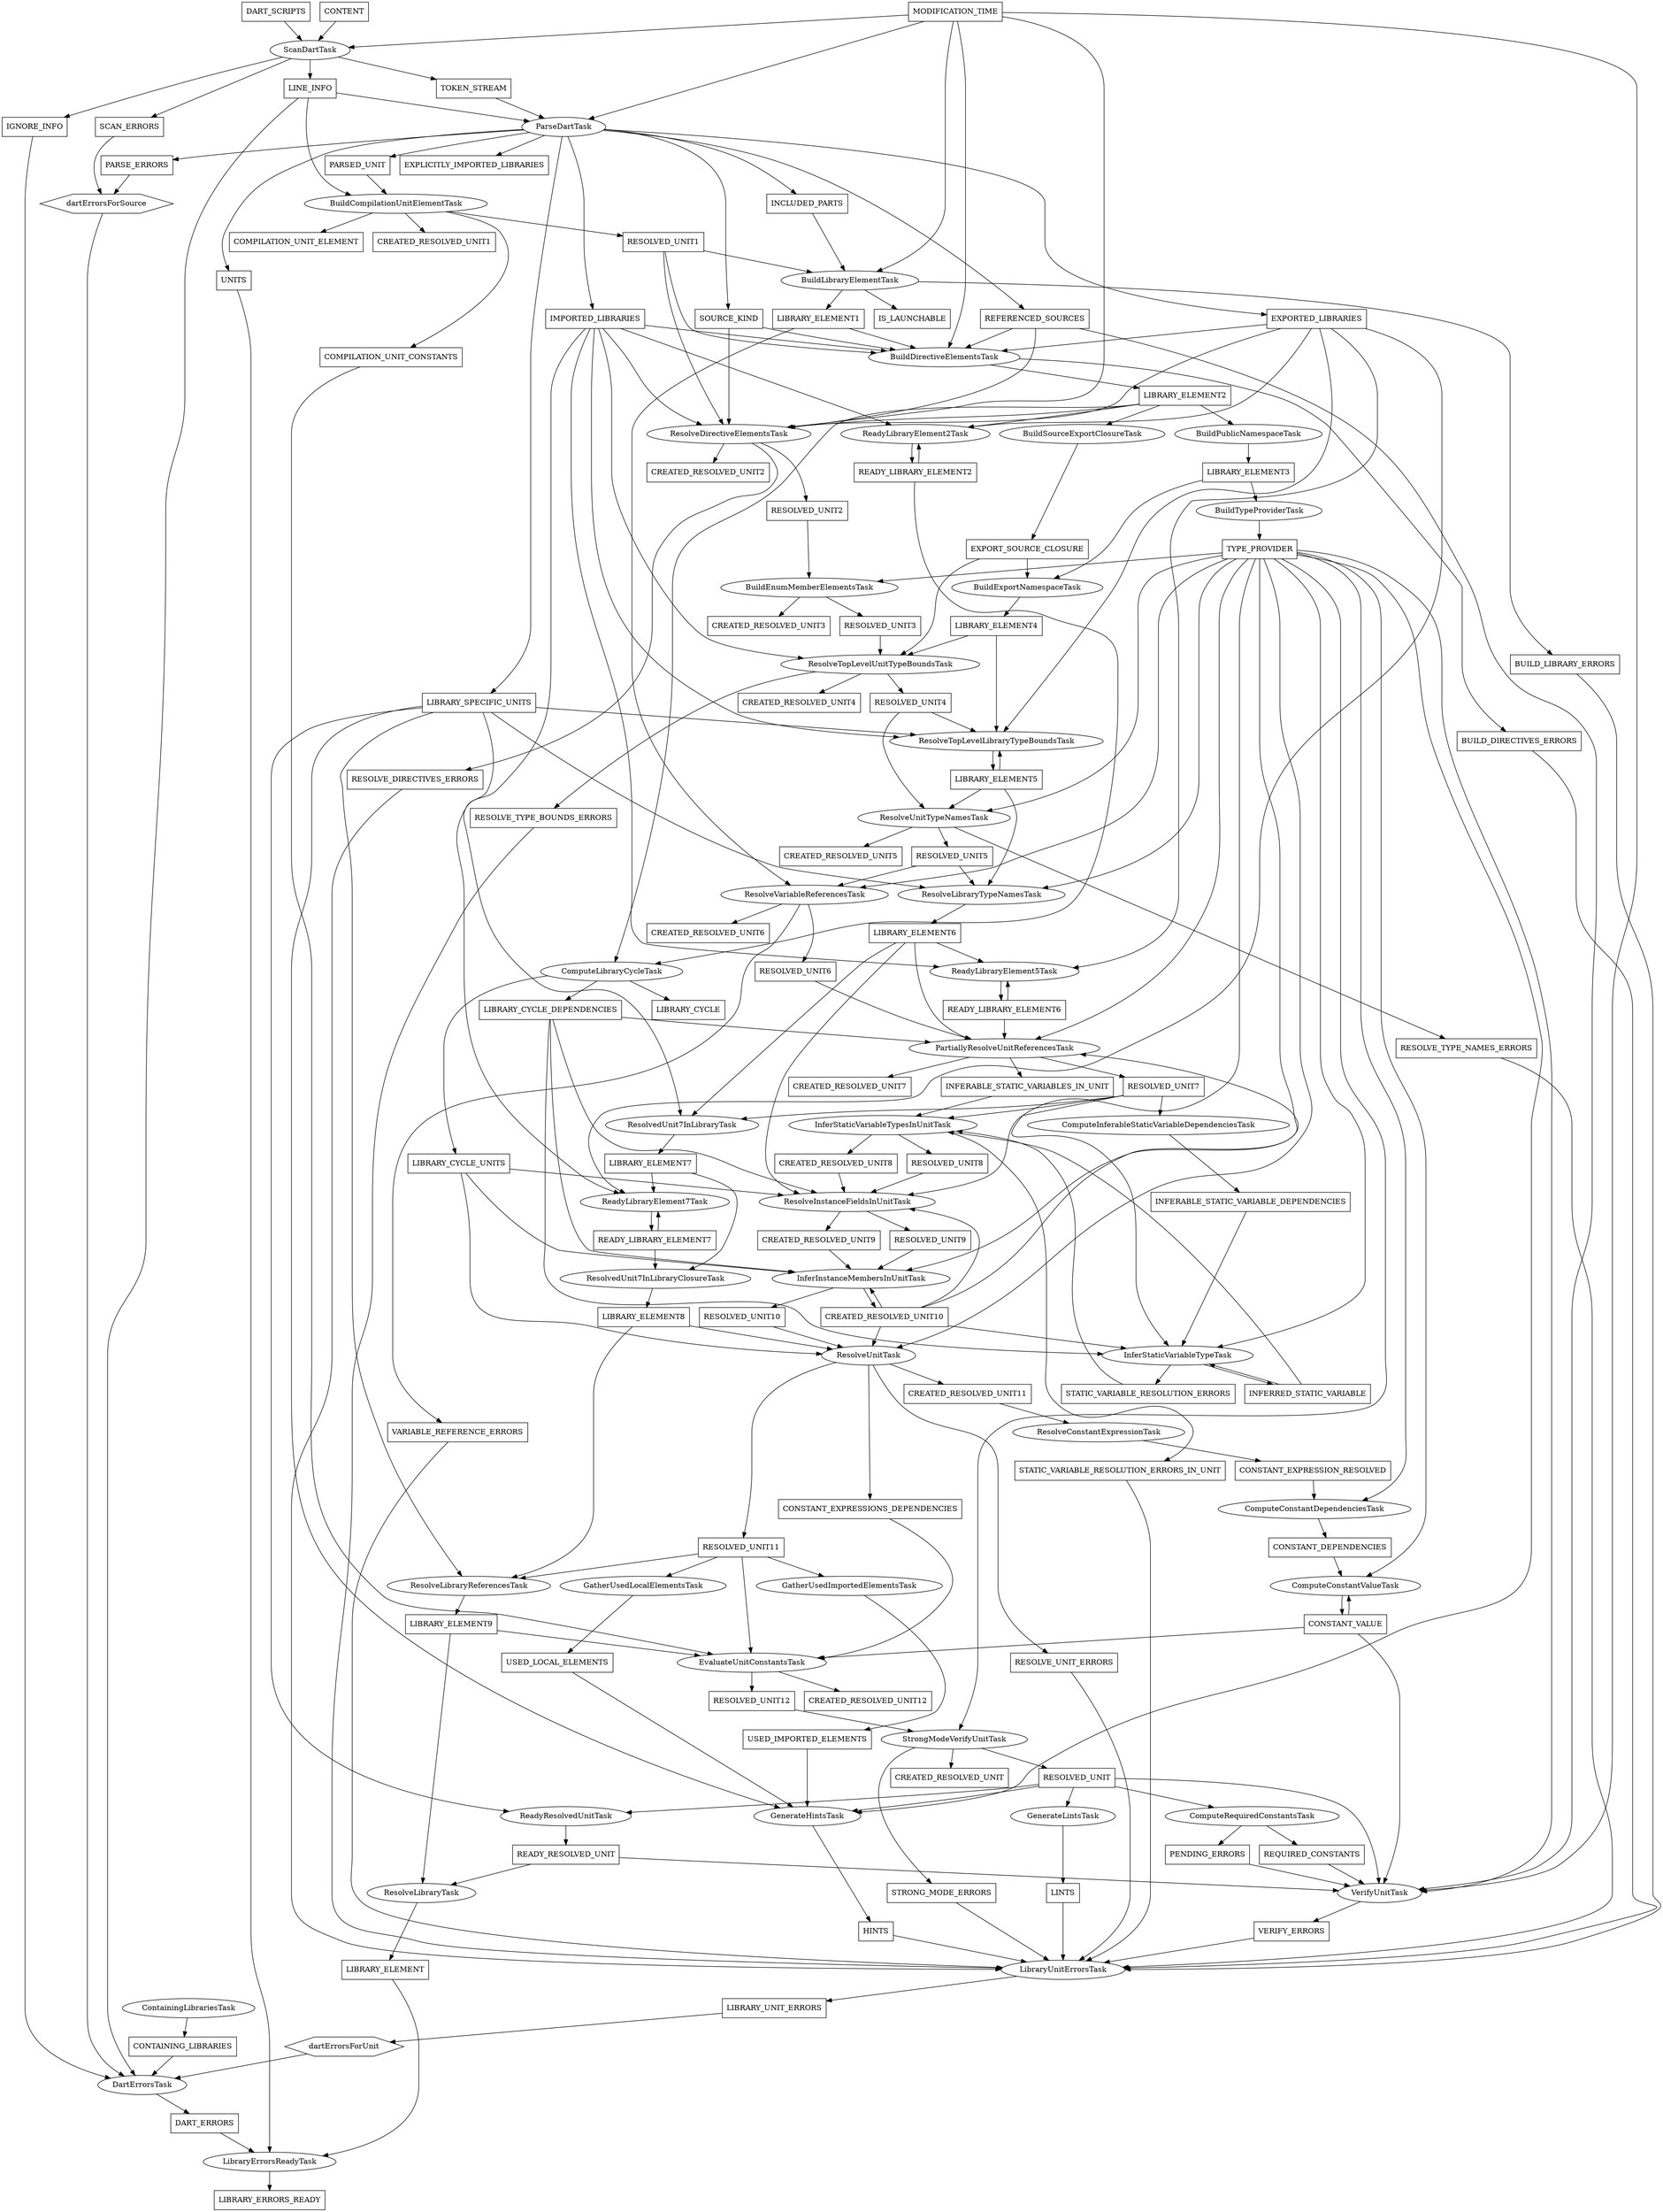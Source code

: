 // Copyright (c) 2015, the Dart project authors.  Please see the AUTHORS file
// for details. All rights reserved. Use of this source code is governed by a
// BSD-style license that can be found in the LICENSE file.
//
// This file has been automatically generated.  Please do not edit it manually.
// To regenerate the file, use the script
// "pkg/analyzer/tool/task_dependency_graph/generate.dart".
//
// To render this graph using Graphviz (www.graphviz.org) use the command:
// "dot tasks.dot -Tpdf -O".
digraph G {
  BUILD_DIRECTIVES_ERRORS -> LibraryUnitErrorsTask
  BUILD_DIRECTIVES_ERRORS [shape=box]
  BUILD_LIBRARY_ERRORS -> LibraryUnitErrorsTask
  BUILD_LIBRARY_ERRORS [shape=box]
  BuildCompilationUnitElementTask -> COMPILATION_UNIT_CONSTANTS
  BuildCompilationUnitElementTask -> COMPILATION_UNIT_ELEMENT
  BuildCompilationUnitElementTask -> CREATED_RESOLVED_UNIT1
  BuildCompilationUnitElementTask -> RESOLVED_UNIT1
  BuildDirectiveElementsTask -> BUILD_DIRECTIVES_ERRORS
  BuildDirectiveElementsTask -> LIBRARY_ELEMENT2
  BuildEnumMemberElementsTask -> CREATED_RESOLVED_UNIT3
  BuildEnumMemberElementsTask -> RESOLVED_UNIT3
  BuildExportNamespaceTask -> LIBRARY_ELEMENT4
  BuildLibraryElementTask -> BUILD_LIBRARY_ERRORS
  BuildLibraryElementTask -> IS_LAUNCHABLE
  BuildLibraryElementTask -> LIBRARY_ELEMENT1
  BuildPublicNamespaceTask -> LIBRARY_ELEMENT3
  BuildSourceExportClosureTask -> EXPORT_SOURCE_CLOSURE
  BuildTypeProviderTask -> TYPE_PROVIDER
  COMPILATION_UNIT_CONSTANTS -> EvaluateUnitConstantsTask
  COMPILATION_UNIT_CONSTANTS [shape=box]
  COMPILATION_UNIT_ELEMENT [shape=box]
  CONSTANT_DEPENDENCIES -> ComputeConstantValueTask
  CONSTANT_DEPENDENCIES [shape=box]
  CONSTANT_EXPRESSIONS_DEPENDENCIES -> EvaluateUnitConstantsTask
  CONSTANT_EXPRESSIONS_DEPENDENCIES [shape=box]
  CONSTANT_EXPRESSION_RESOLVED -> ComputeConstantDependenciesTask
  CONSTANT_EXPRESSION_RESOLVED [shape=box]
  CONSTANT_VALUE -> ComputeConstantValueTask
  CONSTANT_VALUE -> EvaluateUnitConstantsTask
  CONSTANT_VALUE -> VerifyUnitTask
  CONSTANT_VALUE [shape=box]
  CONTAINING_LIBRARIES -> DartErrorsTask
  CONTAINING_LIBRARIES [shape=box]
  CONTENT -> ScanDartTask
  CONTENT [shape=box]
  CREATED_RESOLVED_UNIT [shape=box]
  CREATED_RESOLVED_UNIT1 [shape=box]
  CREATED_RESOLVED_UNIT10 -> InferInstanceMembersInUnitTask
  CREATED_RESOLVED_UNIT10 -> InferStaticVariableTypeTask
  CREATED_RESOLVED_UNIT10 -> PartiallyResolveUnitReferencesTask
  CREATED_RESOLVED_UNIT10 -> ResolveInstanceFieldsInUnitTask
  CREATED_RESOLVED_UNIT10 -> ResolveUnitTask
  CREATED_RESOLVED_UNIT10 [shape=box]
  CREATED_RESOLVED_UNIT11 -> ResolveConstantExpressionTask
  CREATED_RESOLVED_UNIT11 [shape=box]
  CREATED_RESOLVED_UNIT12 [shape=box]
  CREATED_RESOLVED_UNIT2 [shape=box]
  CREATED_RESOLVED_UNIT3 [shape=box]
  CREATED_RESOLVED_UNIT4 [shape=box]
  CREATED_RESOLVED_UNIT5 [shape=box]
  CREATED_RESOLVED_UNIT6 [shape=box]
  CREATED_RESOLVED_UNIT7 [shape=box]
  CREATED_RESOLVED_UNIT8 -> ResolveInstanceFieldsInUnitTask
  CREATED_RESOLVED_UNIT8 [shape=box]
  CREATED_RESOLVED_UNIT9 -> InferInstanceMembersInUnitTask
  CREATED_RESOLVED_UNIT9 [shape=box]
  ComputeConstantDependenciesTask -> CONSTANT_DEPENDENCIES
  ComputeConstantValueTask -> CONSTANT_VALUE
  ComputeInferableStaticVariableDependenciesTask -> INFERABLE_STATIC_VARIABLE_DEPENDENCIES
  ComputeLibraryCycleTask -> LIBRARY_CYCLE
  ComputeLibraryCycleTask -> LIBRARY_CYCLE_DEPENDENCIES
  ComputeLibraryCycleTask -> LIBRARY_CYCLE_UNITS
  ComputeRequiredConstantsTask -> PENDING_ERRORS
  ComputeRequiredConstantsTask -> REQUIRED_CONSTANTS
  ContainingLibrariesTask -> CONTAINING_LIBRARIES
  DART_ERRORS -> LibraryErrorsReadyTask
  DART_ERRORS [shape=box]
  DART_SCRIPTS -> ScanDartTask
  DART_SCRIPTS [shape=box]
  DartErrorsTask -> DART_ERRORS
  EXPLICITLY_IMPORTED_LIBRARIES [shape=box]
  EXPORTED_LIBRARIES -> BuildDirectiveElementsTask
  EXPORTED_LIBRARIES -> ReadyLibraryElement2Task
  EXPORTED_LIBRARIES -> ReadyLibraryElement5Task
  EXPORTED_LIBRARIES -> ReadyLibraryElement7Task
  EXPORTED_LIBRARIES -> ResolveDirectiveElementsTask
  EXPORTED_LIBRARIES -> ResolveTopLevelLibraryTypeBoundsTask
  EXPORTED_LIBRARIES [shape=box]
  EXPORT_SOURCE_CLOSURE -> BuildExportNamespaceTask
  EXPORT_SOURCE_CLOSURE -> ResolveTopLevelUnitTypeBoundsTask
  EXPORT_SOURCE_CLOSURE [shape=box]
  EvaluateUnitConstantsTask -> CREATED_RESOLVED_UNIT12
  EvaluateUnitConstantsTask -> RESOLVED_UNIT12
  GatherUsedImportedElementsTask -> USED_IMPORTED_ELEMENTS
  GatherUsedLocalElementsTask -> USED_LOCAL_ELEMENTS
  GenerateHintsTask -> HINTS
  GenerateLintsTask -> LINTS
  HINTS -> LibraryUnitErrorsTask
  HINTS [shape=box]
  IGNORE_INFO -> DartErrorsTask
  IGNORE_INFO [shape=box]
  IMPORTED_LIBRARIES -> BuildDirectiveElementsTask
  IMPORTED_LIBRARIES -> ReadyLibraryElement2Task
  IMPORTED_LIBRARIES -> ReadyLibraryElement5Task
  IMPORTED_LIBRARIES -> ReadyLibraryElement7Task
  IMPORTED_LIBRARIES -> ResolveDirectiveElementsTask
  IMPORTED_LIBRARIES -> ResolveTopLevelLibraryTypeBoundsTask
  IMPORTED_LIBRARIES -> ResolveTopLevelUnitTypeBoundsTask
  IMPORTED_LIBRARIES [shape=box]
  INCLUDED_PARTS -> BuildLibraryElementTask
  INCLUDED_PARTS [shape=box]
  INFERABLE_STATIC_VARIABLES_IN_UNIT -> InferStaticVariableTypesInUnitTask
  INFERABLE_STATIC_VARIABLES_IN_UNIT [shape=box]
  INFERABLE_STATIC_VARIABLE_DEPENDENCIES -> InferStaticVariableTypeTask
  INFERABLE_STATIC_VARIABLE_DEPENDENCIES [shape=box]
  INFERRED_STATIC_VARIABLE -> InferStaticVariableTypeTask
  INFERRED_STATIC_VARIABLE -> InferStaticVariableTypesInUnitTask
  INFERRED_STATIC_VARIABLE [shape=box]
  IS_LAUNCHABLE [shape=box]
  InferInstanceMembersInUnitTask -> CREATED_RESOLVED_UNIT10
  InferInstanceMembersInUnitTask -> RESOLVED_UNIT10
  InferStaticVariableTypeTask -> INFERRED_STATIC_VARIABLE
  InferStaticVariableTypeTask -> STATIC_VARIABLE_RESOLUTION_ERRORS
  InferStaticVariableTypesInUnitTask -> CREATED_RESOLVED_UNIT8
  InferStaticVariableTypesInUnitTask -> RESOLVED_UNIT8
  InferStaticVariableTypesInUnitTask -> STATIC_VARIABLE_RESOLUTION_ERRORS_IN_UNIT
  LIBRARY_CYCLE [shape=box]
  LIBRARY_CYCLE_DEPENDENCIES -> InferInstanceMembersInUnitTask
  LIBRARY_CYCLE_DEPENDENCIES -> InferStaticVariableTypeTask
  LIBRARY_CYCLE_DEPENDENCIES -> PartiallyResolveUnitReferencesTask
  LIBRARY_CYCLE_DEPENDENCIES -> ResolveInstanceFieldsInUnitTask
  LIBRARY_CYCLE_DEPENDENCIES [shape=box]
  LIBRARY_CYCLE_UNITS -> InferInstanceMembersInUnitTask
  LIBRARY_CYCLE_UNITS -> ResolveInstanceFieldsInUnitTask
  LIBRARY_CYCLE_UNITS -> ResolveUnitTask
  LIBRARY_CYCLE_UNITS [shape=box]
  LIBRARY_ELEMENT -> LibraryErrorsReadyTask
  LIBRARY_ELEMENT [shape=box]
  LIBRARY_ELEMENT1 -> BuildDirectiveElementsTask
  LIBRARY_ELEMENT1 -> ResolveVariableReferencesTask
  LIBRARY_ELEMENT1 [shape=box]
  LIBRARY_ELEMENT2 -> BuildPublicNamespaceTask
  LIBRARY_ELEMENT2 -> BuildSourceExportClosureTask
  LIBRARY_ELEMENT2 -> ComputeLibraryCycleTask
  LIBRARY_ELEMENT2 -> ReadyLibraryElement2Task
  LIBRARY_ELEMENT2 -> ResolveDirectiveElementsTask
  LIBRARY_ELEMENT2 [shape=box]
  LIBRARY_ELEMENT3 -> BuildExportNamespaceTask
  LIBRARY_ELEMENT3 -> BuildTypeProviderTask
  LIBRARY_ELEMENT3 [shape=box]
  LIBRARY_ELEMENT4 -> ResolveTopLevelLibraryTypeBoundsTask
  LIBRARY_ELEMENT4 -> ResolveTopLevelUnitTypeBoundsTask
  LIBRARY_ELEMENT4 [shape=box]
  LIBRARY_ELEMENT5 -> ResolveLibraryTypeNamesTask
  LIBRARY_ELEMENT5 -> ResolveTopLevelLibraryTypeBoundsTask
  LIBRARY_ELEMENT5 -> ResolveUnitTypeNamesTask
  LIBRARY_ELEMENT5 [shape=box]
  LIBRARY_ELEMENT6 -> PartiallyResolveUnitReferencesTask
  LIBRARY_ELEMENT6 -> ReadyLibraryElement5Task
  LIBRARY_ELEMENT6 -> ResolveInstanceFieldsInUnitTask
  LIBRARY_ELEMENT6 -> ResolvedUnit7InLibraryTask
  LIBRARY_ELEMENT6 [shape=box]
  LIBRARY_ELEMENT7 -> ReadyLibraryElement7Task
  LIBRARY_ELEMENT7 -> ResolvedUnit7InLibraryClosureTask
  LIBRARY_ELEMENT7 [shape=box]
  LIBRARY_ELEMENT8 -> ResolveLibraryReferencesTask
  LIBRARY_ELEMENT8 -> ResolveUnitTask
  LIBRARY_ELEMENT8 [shape=box]
  LIBRARY_ELEMENT9 -> EvaluateUnitConstantsTask
  LIBRARY_ELEMENT9 -> ResolveLibraryTask
  LIBRARY_ELEMENT9 [shape=box]
  LIBRARY_ERRORS_READY [shape=box]
  LIBRARY_SPECIFIC_UNITS -> GenerateHintsTask
  LIBRARY_SPECIFIC_UNITS -> ReadyResolvedUnitTask
  LIBRARY_SPECIFIC_UNITS -> ResolveLibraryReferencesTask
  LIBRARY_SPECIFIC_UNITS -> ResolveLibraryTypeNamesTask
  LIBRARY_SPECIFIC_UNITS -> ResolveTopLevelLibraryTypeBoundsTask
  LIBRARY_SPECIFIC_UNITS -> ResolvedUnit7InLibraryTask
  LIBRARY_SPECIFIC_UNITS [shape=box]
  LIBRARY_UNIT_ERRORS -> dartErrorsForUnit
  LIBRARY_UNIT_ERRORS [shape=box]
  LINE_INFO -> BuildCompilationUnitElementTask
  LINE_INFO -> DartErrorsTask
  LINE_INFO -> ParseDartTask
  LINE_INFO [shape=box]
  LINTS -> LibraryUnitErrorsTask
  LINTS [shape=box]
  LibraryErrorsReadyTask -> LIBRARY_ERRORS_READY
  LibraryUnitErrorsTask -> LIBRARY_UNIT_ERRORS
  MODIFICATION_TIME -> BuildDirectiveElementsTask
  MODIFICATION_TIME -> BuildLibraryElementTask
  MODIFICATION_TIME -> ParseDartTask
  MODIFICATION_TIME -> ResolveDirectiveElementsTask
  MODIFICATION_TIME -> ScanDartTask
  MODIFICATION_TIME -> VerifyUnitTask
  MODIFICATION_TIME [shape=box]
  PARSED_UNIT -> BuildCompilationUnitElementTask
  PARSED_UNIT [shape=box]
  PARSE_ERRORS -> dartErrorsForSource
  PARSE_ERRORS [shape=box]
  PENDING_ERRORS -> VerifyUnitTask
  PENDING_ERRORS [shape=box]
  ParseDartTask -> EXPLICITLY_IMPORTED_LIBRARIES
  ParseDartTask -> EXPORTED_LIBRARIES
  ParseDartTask -> IMPORTED_LIBRARIES
  ParseDartTask -> INCLUDED_PARTS
  ParseDartTask -> LIBRARY_SPECIFIC_UNITS
  ParseDartTask -> PARSED_UNIT
  ParseDartTask -> PARSE_ERRORS
  ParseDartTask -> REFERENCED_SOURCES
  ParseDartTask -> SOURCE_KIND
  ParseDartTask -> UNITS
  PartiallyResolveUnitReferencesTask -> CREATED_RESOLVED_UNIT7
  PartiallyResolveUnitReferencesTask -> INFERABLE_STATIC_VARIABLES_IN_UNIT
  PartiallyResolveUnitReferencesTask -> RESOLVED_UNIT7
  READY_LIBRARY_ELEMENT2 -> ComputeLibraryCycleTask
  READY_LIBRARY_ELEMENT2 -> ReadyLibraryElement2Task
  READY_LIBRARY_ELEMENT2 [shape=box]
  READY_LIBRARY_ELEMENT6 -> PartiallyResolveUnitReferencesTask
  READY_LIBRARY_ELEMENT6 -> ReadyLibraryElement5Task
  READY_LIBRARY_ELEMENT6 [shape=box]
  READY_LIBRARY_ELEMENT7 -> ReadyLibraryElement7Task
  READY_LIBRARY_ELEMENT7 -> ResolvedUnit7InLibraryClosureTask
  READY_LIBRARY_ELEMENT7 [shape=box]
  READY_RESOLVED_UNIT -> ResolveLibraryTask
  READY_RESOLVED_UNIT -> VerifyUnitTask
  READY_RESOLVED_UNIT [shape=box]
  REFERENCED_SOURCES -> BuildDirectiveElementsTask
  REFERENCED_SOURCES -> ResolveDirectiveElementsTask
  REFERENCED_SOURCES -> VerifyUnitTask
  REFERENCED_SOURCES [shape=box]
  REQUIRED_CONSTANTS -> VerifyUnitTask
  REQUIRED_CONSTANTS [shape=box]
  RESOLVED_UNIT -> ComputeRequiredConstantsTask
  RESOLVED_UNIT -> GenerateHintsTask
  RESOLVED_UNIT -> GenerateLintsTask
  RESOLVED_UNIT -> ReadyResolvedUnitTask
  RESOLVED_UNIT -> VerifyUnitTask
  RESOLVED_UNIT [shape=box]
  RESOLVED_UNIT1 -> BuildDirectiveElementsTask
  RESOLVED_UNIT1 -> BuildLibraryElementTask
  RESOLVED_UNIT1 -> ResolveDirectiveElementsTask
  RESOLVED_UNIT1 [shape=box]
  RESOLVED_UNIT10 -> ResolveUnitTask
  RESOLVED_UNIT10 [shape=box]
  RESOLVED_UNIT11 -> EvaluateUnitConstantsTask
  RESOLVED_UNIT11 -> GatherUsedImportedElementsTask
  RESOLVED_UNIT11 -> GatherUsedLocalElementsTask
  RESOLVED_UNIT11 -> ResolveLibraryReferencesTask
  RESOLVED_UNIT11 [shape=box]
  RESOLVED_UNIT12 -> StrongModeVerifyUnitTask
  RESOLVED_UNIT12 [shape=box]
  RESOLVED_UNIT2 -> BuildEnumMemberElementsTask
  RESOLVED_UNIT2 [shape=box]
  RESOLVED_UNIT3 -> ResolveTopLevelUnitTypeBoundsTask
  RESOLVED_UNIT3 [shape=box]
  RESOLVED_UNIT4 -> ResolveTopLevelLibraryTypeBoundsTask
  RESOLVED_UNIT4 -> ResolveUnitTypeNamesTask
  RESOLVED_UNIT4 [shape=box]
  RESOLVED_UNIT5 -> ResolveLibraryTypeNamesTask
  RESOLVED_UNIT5 -> ResolveVariableReferencesTask
  RESOLVED_UNIT5 [shape=box]
  RESOLVED_UNIT6 -> PartiallyResolveUnitReferencesTask
  RESOLVED_UNIT6 [shape=box]
  RESOLVED_UNIT7 -> ComputeInferableStaticVariableDependenciesTask
  RESOLVED_UNIT7 -> InferStaticVariableTypeTask
  RESOLVED_UNIT7 -> InferStaticVariableTypesInUnitTask
  RESOLVED_UNIT7 -> ResolvedUnit7InLibraryTask
  RESOLVED_UNIT7 [shape=box]
  RESOLVED_UNIT8 -> ResolveInstanceFieldsInUnitTask
  RESOLVED_UNIT8 [shape=box]
  RESOLVED_UNIT9 -> InferInstanceMembersInUnitTask
  RESOLVED_UNIT9 [shape=box]
  RESOLVE_DIRECTIVES_ERRORS -> LibraryUnitErrorsTask
  RESOLVE_DIRECTIVES_ERRORS [shape=box]
  RESOLVE_TYPE_BOUNDS_ERRORS -> LibraryUnitErrorsTask
  RESOLVE_TYPE_BOUNDS_ERRORS [shape=box]
  RESOLVE_TYPE_NAMES_ERRORS -> LibraryUnitErrorsTask
  RESOLVE_TYPE_NAMES_ERRORS [shape=box]
  RESOLVE_UNIT_ERRORS -> LibraryUnitErrorsTask
  RESOLVE_UNIT_ERRORS [shape=box]
  ReadyLibraryElement2Task -> READY_LIBRARY_ELEMENT2
  ReadyLibraryElement5Task -> READY_LIBRARY_ELEMENT6
  ReadyLibraryElement7Task -> READY_LIBRARY_ELEMENT7
  ReadyResolvedUnitTask -> READY_RESOLVED_UNIT
  ResolveConstantExpressionTask -> CONSTANT_EXPRESSION_RESOLVED
  ResolveDirectiveElementsTask -> CREATED_RESOLVED_UNIT2
  ResolveDirectiveElementsTask -> RESOLVED_UNIT2
  ResolveDirectiveElementsTask -> RESOLVE_DIRECTIVES_ERRORS
  ResolveInstanceFieldsInUnitTask -> CREATED_RESOLVED_UNIT9
  ResolveInstanceFieldsInUnitTask -> RESOLVED_UNIT9
  ResolveLibraryReferencesTask -> LIBRARY_ELEMENT9
  ResolveLibraryTask -> LIBRARY_ELEMENT
  ResolveLibraryTypeNamesTask -> LIBRARY_ELEMENT6
  ResolveTopLevelLibraryTypeBoundsTask -> LIBRARY_ELEMENT5
  ResolveTopLevelUnitTypeBoundsTask -> CREATED_RESOLVED_UNIT4
  ResolveTopLevelUnitTypeBoundsTask -> RESOLVED_UNIT4
  ResolveTopLevelUnitTypeBoundsTask -> RESOLVE_TYPE_BOUNDS_ERRORS
  ResolveUnitTask -> CONSTANT_EXPRESSIONS_DEPENDENCIES
  ResolveUnitTask -> CREATED_RESOLVED_UNIT11
  ResolveUnitTask -> RESOLVED_UNIT11
  ResolveUnitTask -> RESOLVE_UNIT_ERRORS
  ResolveUnitTypeNamesTask -> CREATED_RESOLVED_UNIT5
  ResolveUnitTypeNamesTask -> RESOLVED_UNIT5
  ResolveUnitTypeNamesTask -> RESOLVE_TYPE_NAMES_ERRORS
  ResolveVariableReferencesTask -> CREATED_RESOLVED_UNIT6
  ResolveVariableReferencesTask -> RESOLVED_UNIT6
  ResolveVariableReferencesTask -> VARIABLE_REFERENCE_ERRORS
  ResolvedUnit7InLibraryClosureTask -> LIBRARY_ELEMENT8
  ResolvedUnit7InLibraryTask -> LIBRARY_ELEMENT7
  SCAN_ERRORS -> dartErrorsForSource
  SCAN_ERRORS [shape=box]
  SOURCE_KIND -> BuildDirectiveElementsTask
  SOURCE_KIND -> ResolveDirectiveElementsTask
  SOURCE_KIND [shape=box]
  STATIC_VARIABLE_RESOLUTION_ERRORS -> InferStaticVariableTypesInUnitTask
  STATIC_VARIABLE_RESOLUTION_ERRORS [shape=box]
  STATIC_VARIABLE_RESOLUTION_ERRORS_IN_UNIT -> LibraryUnitErrorsTask
  STATIC_VARIABLE_RESOLUTION_ERRORS_IN_UNIT [shape=box]
  STRONG_MODE_ERRORS -> LibraryUnitErrorsTask
  STRONG_MODE_ERRORS [shape=box]
  ScanDartTask -> IGNORE_INFO
  ScanDartTask -> LINE_INFO
  ScanDartTask -> SCAN_ERRORS
  ScanDartTask -> TOKEN_STREAM
  StrongModeVerifyUnitTask -> CREATED_RESOLVED_UNIT
  StrongModeVerifyUnitTask -> RESOLVED_UNIT
  StrongModeVerifyUnitTask -> STRONG_MODE_ERRORS
  TOKEN_STREAM -> ParseDartTask
  TOKEN_STREAM [shape=box]
  TYPE_PROVIDER -> BuildEnumMemberElementsTask
  TYPE_PROVIDER -> ComputeConstantDependenciesTask
  TYPE_PROVIDER -> ComputeConstantValueTask
  TYPE_PROVIDER -> GenerateHintsTask
  TYPE_PROVIDER -> InferInstanceMembersInUnitTask
  TYPE_PROVIDER -> InferStaticVariableTypeTask
  TYPE_PROVIDER -> PartiallyResolveUnitReferencesTask
  TYPE_PROVIDER -> ResolveInstanceFieldsInUnitTask
  TYPE_PROVIDER -> ResolveLibraryTypeNamesTask
  TYPE_PROVIDER -> ResolveUnitTask
  TYPE_PROVIDER -> ResolveUnitTypeNamesTask
  TYPE_PROVIDER -> ResolveVariableReferencesTask
  TYPE_PROVIDER -> StrongModeVerifyUnitTask
  TYPE_PROVIDER -> VerifyUnitTask
  TYPE_PROVIDER [shape=box]
  UNITS -> LibraryErrorsReadyTask
  UNITS [shape=box]
  USED_IMPORTED_ELEMENTS -> GenerateHintsTask
  USED_IMPORTED_ELEMENTS [shape=box]
  USED_LOCAL_ELEMENTS -> GenerateHintsTask
  USED_LOCAL_ELEMENTS [shape=box]
  VARIABLE_REFERENCE_ERRORS -> LibraryUnitErrorsTask
  VARIABLE_REFERENCE_ERRORS [shape=box]
  VERIFY_ERRORS -> LibraryUnitErrorsTask
  VERIFY_ERRORS [shape=box]
  VerifyUnitTask -> VERIFY_ERRORS
  dartErrorsForSource -> DartErrorsTask
  dartErrorsForSource [shape=hexagon]
  dartErrorsForUnit -> DartErrorsTask
  dartErrorsForUnit [shape=hexagon]
}
